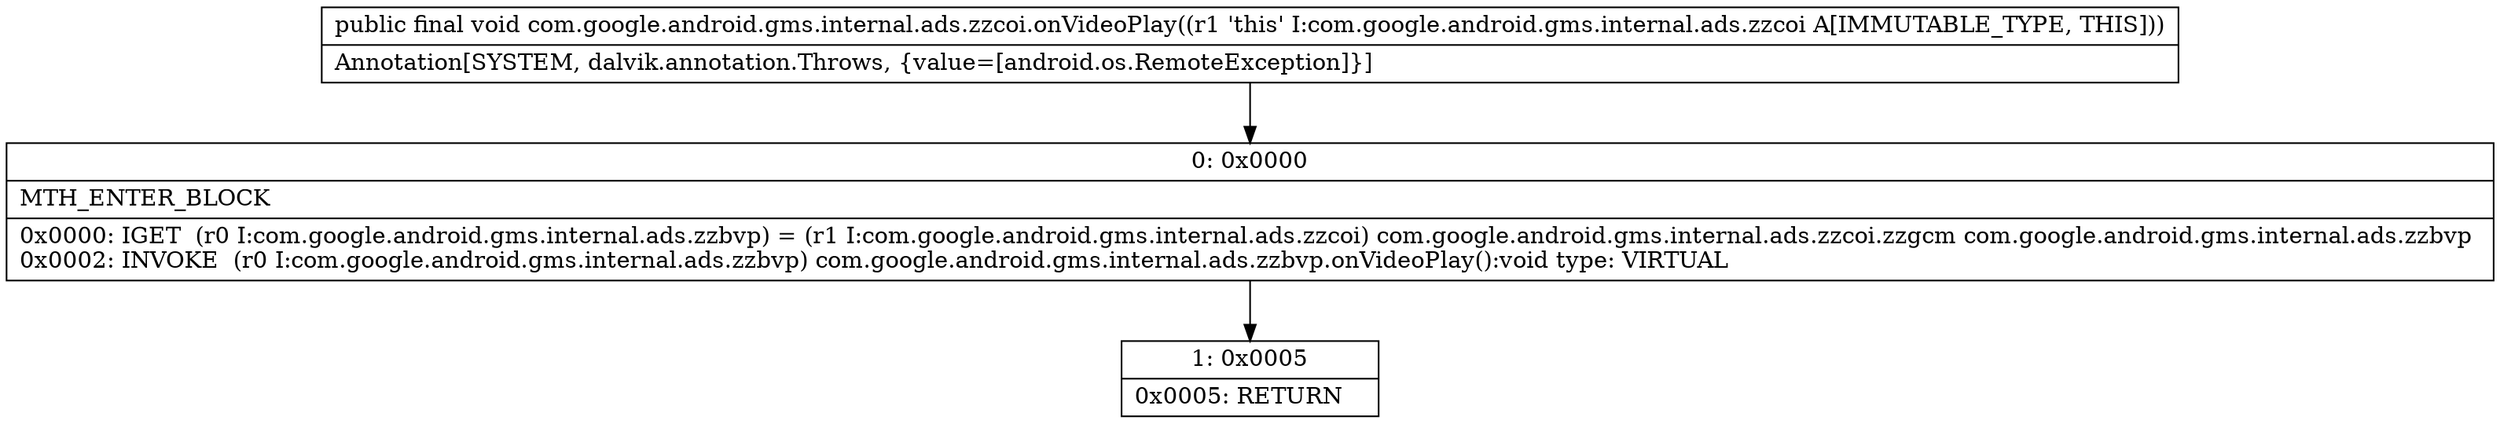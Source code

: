 digraph "CFG forcom.google.android.gms.internal.ads.zzcoi.onVideoPlay()V" {
Node_0 [shape=record,label="{0\:\ 0x0000|MTH_ENTER_BLOCK\l|0x0000: IGET  (r0 I:com.google.android.gms.internal.ads.zzbvp) = (r1 I:com.google.android.gms.internal.ads.zzcoi) com.google.android.gms.internal.ads.zzcoi.zzgcm com.google.android.gms.internal.ads.zzbvp \l0x0002: INVOKE  (r0 I:com.google.android.gms.internal.ads.zzbvp) com.google.android.gms.internal.ads.zzbvp.onVideoPlay():void type: VIRTUAL \l}"];
Node_1 [shape=record,label="{1\:\ 0x0005|0x0005: RETURN   \l}"];
MethodNode[shape=record,label="{public final void com.google.android.gms.internal.ads.zzcoi.onVideoPlay((r1 'this' I:com.google.android.gms.internal.ads.zzcoi A[IMMUTABLE_TYPE, THIS]))  | Annotation[SYSTEM, dalvik.annotation.Throws, \{value=[android.os.RemoteException]\}]\l}"];
MethodNode -> Node_0;
Node_0 -> Node_1;
}

